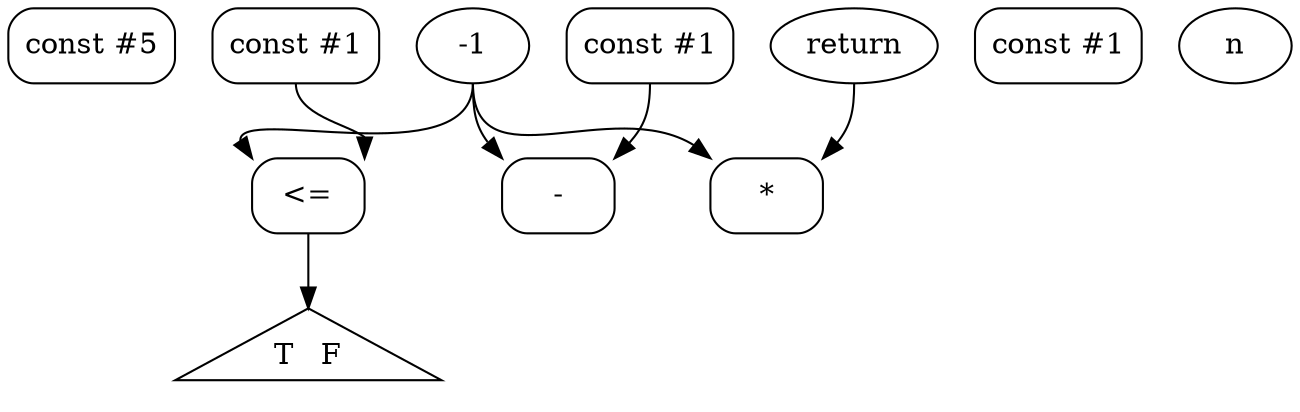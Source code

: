 digraph G{
  n1 [shape=box style=rounded label="const #5"];
  n5 [shape=box style=rounded label="const #1"];
  n6 [shape=box style=rounded label="<="];
  n7 [shape=triangle style=solid label="T   F"];
  n8 [shape=box style=rounded label="const #1"];
  n10 [shape=box style=rounded label="const #1"];
  n11 [shape=box style=rounded label="-"];
  n14 [shape=box style=rounded label="*"];
  n-1 -> n6 [tailport=s, headport=nw];
  n5 -> n6 [tailport=s, headport=ne];
  n6 -> n7 [tailport=s, headport=n];
  n-1 -> n11 [tailport=s, headport=nw];
  n10 -> n11 [tailport=s, headport=ne];
  n-1 -> n14 [tailport=s, headport=nw];
  return -> n14 [tailport=s, headport=ne];
}
